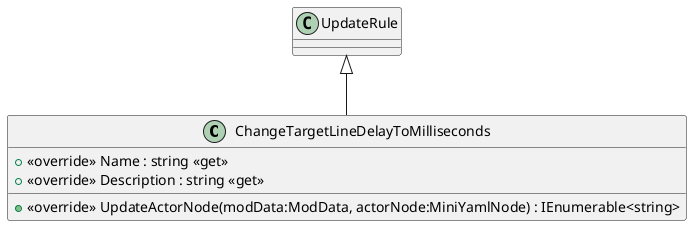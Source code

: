 @startuml
class ChangeTargetLineDelayToMilliseconds {
    + <<override>> Name : string <<get>>
    + <<override>> Description : string <<get>>
    + <<override>> UpdateActorNode(modData:ModData, actorNode:MiniYamlNode) : IEnumerable<string>
}
UpdateRule <|-- ChangeTargetLineDelayToMilliseconds
@enduml
